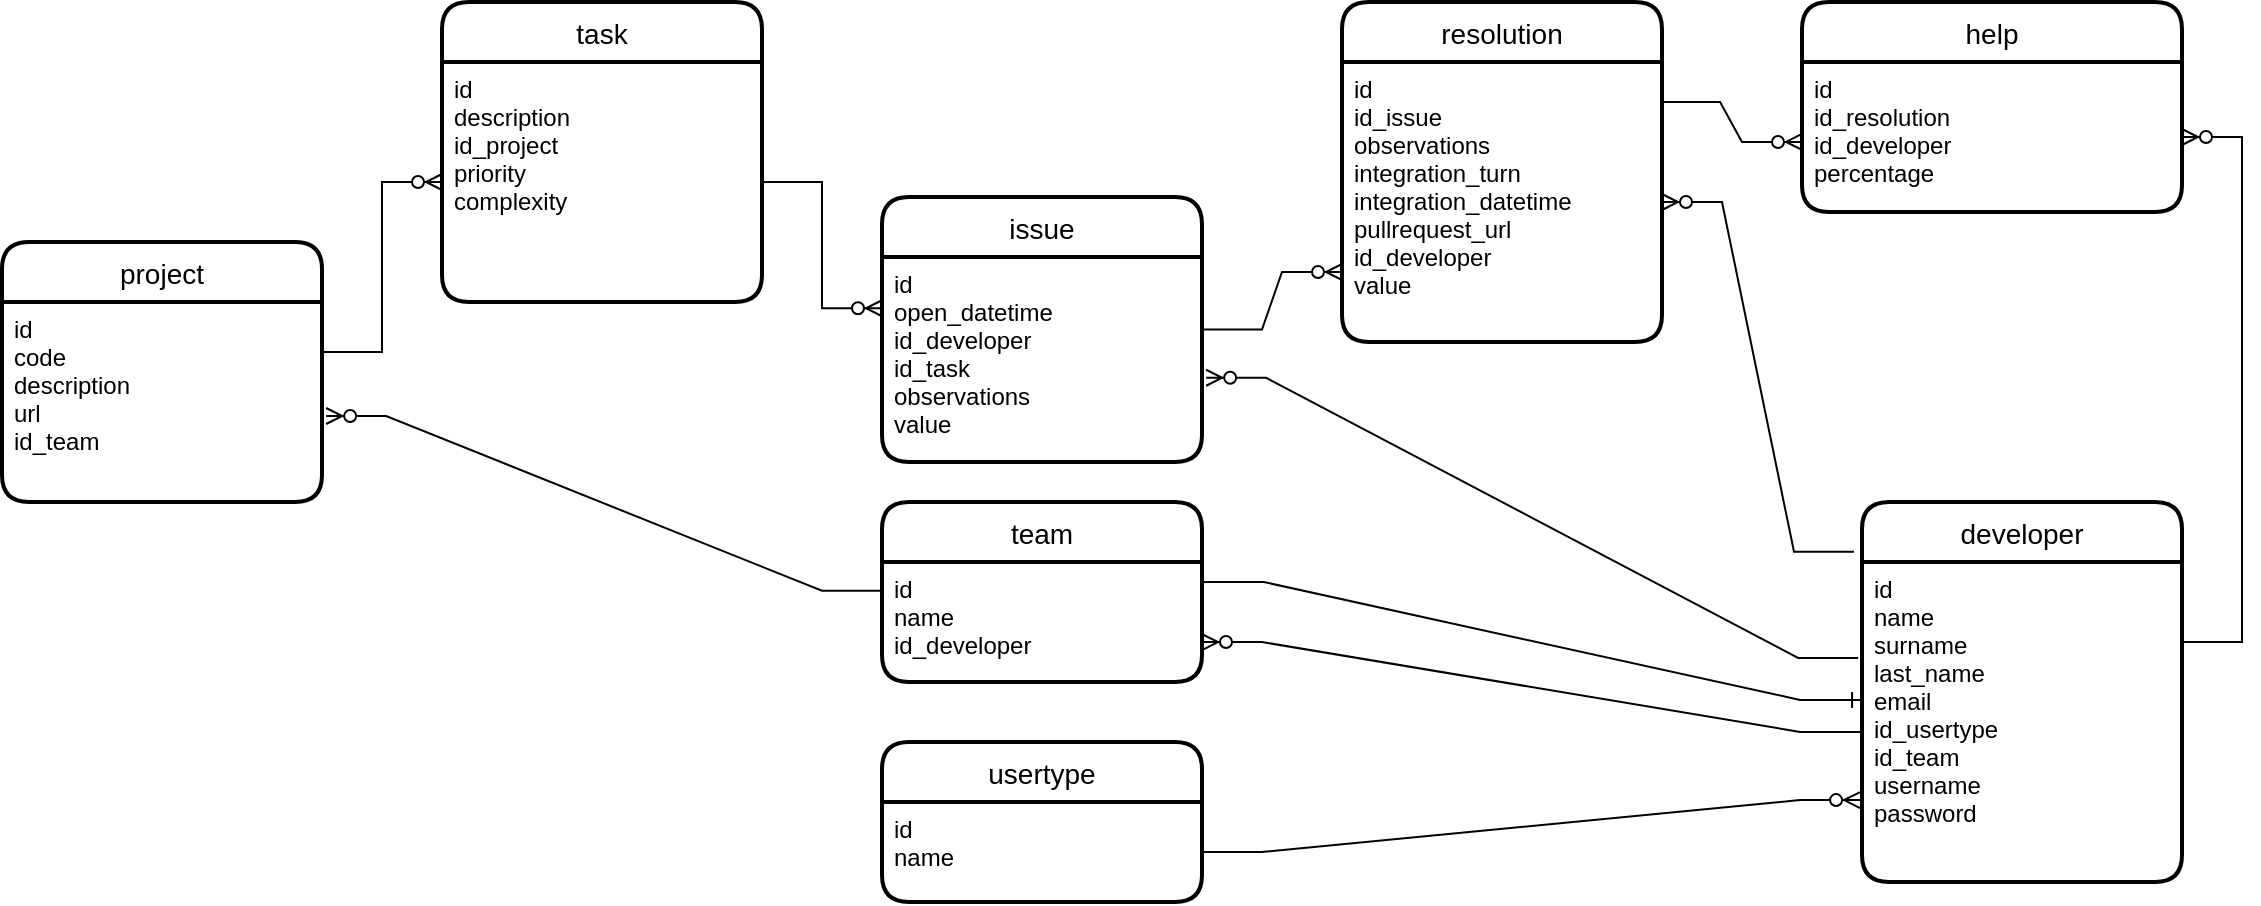 <mxfile version="20.5.0" type="device"><diagram id="bFNKMN_p39zydUL8DFlw" name="Page-1"><mxGraphModel dx="1108" dy="743" grid="1" gridSize="10" guides="1" tooltips="1" connect="0" arrows="1" fold="1" page="1" pageScale="1" pageWidth="850" pageHeight="1100" math="0" shadow="0"><root><mxCell id="0"/><mxCell id="1" parent="0"/><mxCell id="Ha4-0pGnVxm5W_Q9xylS-14" value="task" style="swimlane;childLayout=stackLayout;horizontal=1;startSize=30;horizontalStack=0;rounded=1;fontSize=14;fontStyle=0;strokeWidth=2;resizeParent=0;resizeLast=1;shadow=0;dashed=0;align=center;" parent="1" vertex="1"><mxGeometry x="240" y="70" width="160" height="150" as="geometry"/></mxCell><mxCell id="Ha4-0pGnVxm5W_Q9xylS-15" value="id&#10;description&#10;id_project&#10;priority&#10;complexity&#10;" style="align=left;strokeColor=none;fillColor=none;spacingLeft=4;fontSize=12;verticalAlign=top;resizable=0;rotatable=0;part=1;" parent="Ha4-0pGnVxm5W_Q9xylS-14" vertex="1"><mxGeometry y="30" width="160" height="120" as="geometry"/></mxCell><mxCell id="Ha4-0pGnVxm5W_Q9xylS-16" value="project" style="swimlane;childLayout=stackLayout;horizontal=1;startSize=30;horizontalStack=0;rounded=1;fontSize=14;fontStyle=0;strokeWidth=2;resizeParent=0;resizeLast=1;shadow=0;dashed=0;align=center;" parent="1" vertex="1"><mxGeometry x="20" y="190" width="160" height="130" as="geometry"/></mxCell><mxCell id="Ha4-0pGnVxm5W_Q9xylS-17" value="id&#10;code&#10;description&#10;url&#10;id_team" style="align=left;strokeColor=none;fillColor=none;spacingLeft=4;fontSize=12;verticalAlign=top;resizable=0;rotatable=0;part=1;" parent="Ha4-0pGnVxm5W_Q9xylS-16" vertex="1"><mxGeometry y="30" width="160" height="100" as="geometry"/></mxCell><mxCell id="Ha4-0pGnVxm5W_Q9xylS-18" value="resolution" style="swimlane;childLayout=stackLayout;horizontal=1;startSize=30;horizontalStack=0;rounded=1;fontSize=14;fontStyle=0;strokeWidth=2;resizeParent=0;resizeLast=1;shadow=0;dashed=0;align=center;" parent="1" vertex="1"><mxGeometry x="690" y="70" width="160" height="170" as="geometry"/></mxCell><mxCell id="Ha4-0pGnVxm5W_Q9xylS-19" value="id&#10;id_issue&#10;observations&#10;integration_turn&#10;integration_datetime&#10;pullrequest_url&#10;id_developer&#10;value" style="align=left;strokeColor=none;fillColor=none;spacingLeft=4;fontSize=12;verticalAlign=top;resizable=0;rotatable=0;part=1;" parent="Ha4-0pGnVxm5W_Q9xylS-18" vertex="1"><mxGeometry y="30" width="160" height="140" as="geometry"/></mxCell><mxCell id="Ha4-0pGnVxm5W_Q9xylS-23" value="developer" style="swimlane;childLayout=stackLayout;horizontal=1;startSize=30;horizontalStack=0;rounded=1;fontSize=14;fontStyle=0;strokeWidth=2;resizeParent=0;resizeLast=1;shadow=0;dashed=0;align=center;" parent="1" vertex="1"><mxGeometry x="950" y="320" width="160" height="190" as="geometry"/></mxCell><mxCell id="Ha4-0pGnVxm5W_Q9xylS-24" value="id&#10;name&#10;surname&#10;last_name&#10;email&#10;id_usertype&#10;id_team&#10;username&#10;password" style="align=left;strokeColor=none;fillColor=none;spacingLeft=4;fontSize=12;verticalAlign=top;resizable=0;rotatable=0;part=1;" parent="Ha4-0pGnVxm5W_Q9xylS-23" vertex="1"><mxGeometry y="30" width="160" height="160" as="geometry"/></mxCell><mxCell id="Ha4-0pGnVxm5W_Q9xylS-26" value="" style="edgeStyle=entityRelationEdgeStyle;fontSize=12;html=1;endArrow=ERzeroToMany;endFill=1;rounded=0;exitX=1;exitY=0.25;exitDx=0;exitDy=0;" parent="1" source="Ha4-0pGnVxm5W_Q9xylS-17" target="Ha4-0pGnVxm5W_Q9xylS-15" edge="1"><mxGeometry width="100" height="100" relative="1" as="geometry"><mxPoint x="330" y="175" as="sourcePoint"/><mxPoint x="500" y="92.5" as="targetPoint"/></mxGeometry></mxCell><mxCell id="Ha4-0pGnVxm5W_Q9xylS-31" value="issue" style="swimlane;childLayout=stackLayout;horizontal=1;startSize=30;horizontalStack=0;rounded=1;fontSize=14;fontStyle=0;strokeWidth=2;resizeParent=0;resizeLast=1;shadow=0;dashed=0;align=center;" parent="1" vertex="1"><mxGeometry x="460" y="167.5" width="160" height="132.5" as="geometry"/></mxCell><mxCell id="Ha4-0pGnVxm5W_Q9xylS-32" value="id&#10;open_datetime&#10;id_developer&#10;id_task&#10;observations&#10;value" style="align=left;strokeColor=none;fillColor=none;spacingLeft=4;fontSize=12;verticalAlign=top;resizable=0;rotatable=0;part=1;" parent="Ha4-0pGnVxm5W_Q9xylS-31" vertex="1"><mxGeometry y="30" width="160" height="102.5" as="geometry"/></mxCell><mxCell id="Ha4-0pGnVxm5W_Q9xylS-33" value="" style="edgeStyle=entityRelationEdgeStyle;fontSize=12;html=1;endArrow=ERzeroToMany;endFill=1;rounded=0;exitX=1;exitY=0.5;exitDx=0;exitDy=0;entryX=0;entryY=0.25;entryDx=0;entryDy=0;" parent="1" source="Ha4-0pGnVxm5W_Q9xylS-15" target="Ha4-0pGnVxm5W_Q9xylS-32" edge="1"><mxGeometry width="100" height="100" relative="1" as="geometry"><mxPoint x="435" y="122.5" as="sourcePoint"/><mxPoint x="540" y="60" as="targetPoint"/></mxGeometry></mxCell><mxCell id="Ha4-0pGnVxm5W_Q9xylS-34" value="" style="edgeStyle=entityRelationEdgeStyle;fontSize=12;html=1;endArrow=ERzeroToMany;endFill=1;rounded=0;exitX=1;exitY=0.5;exitDx=0;exitDy=0;entryX=0;entryY=0.75;entryDx=0;entryDy=0;" parent="1" source="Ha4-0pGnVxm5W_Q9xylS-31" target="Ha4-0pGnVxm5W_Q9xylS-19" edge="1"><mxGeometry width="100" height="100" relative="1" as="geometry"><mxPoint x="380" y="200" as="sourcePoint"/><mxPoint x="510" y="310" as="targetPoint"/></mxGeometry></mxCell><mxCell id="Ha4-0pGnVxm5W_Q9xylS-36" value="" style="edgeStyle=entityRelationEdgeStyle;fontSize=12;html=1;endArrow=ERzeroToMany;endFill=1;rounded=0;exitX=-0.012;exitY=0.3;exitDx=0;exitDy=0;entryX=1.013;entryY=0.589;entryDx=0;entryDy=0;exitPerimeter=0;entryPerimeter=0;" parent="1" source="Ha4-0pGnVxm5W_Q9xylS-24" target="Ha4-0pGnVxm5W_Q9xylS-32" edge="1"><mxGeometry width="100" height="100" relative="1" as="geometry"><mxPoint x="630" y="205" as="sourcePoint"/><mxPoint x="710" y="240" as="targetPoint"/></mxGeometry></mxCell><mxCell id="Ha4-0pGnVxm5W_Q9xylS-39" value="help" style="swimlane;childLayout=stackLayout;horizontal=1;startSize=30;horizontalStack=0;rounded=1;fontSize=14;fontStyle=0;strokeWidth=2;resizeParent=0;resizeLast=1;shadow=0;dashed=0;align=center;" parent="1" vertex="1"><mxGeometry x="920" y="70" width="190" height="105" as="geometry"/></mxCell><mxCell id="Ha4-0pGnVxm5W_Q9xylS-40" value="id&#10;id_resolution&#10;id_developer&#10;percentage" style="align=left;strokeColor=none;fillColor=none;spacingLeft=4;fontSize=12;verticalAlign=top;resizable=0;rotatable=0;part=1;" parent="Ha4-0pGnVxm5W_Q9xylS-39" vertex="1"><mxGeometry y="30" width="190" height="75" as="geometry"/></mxCell><mxCell id="Ha4-0pGnVxm5W_Q9xylS-42" value="" style="edgeStyle=entityRelationEdgeStyle;fontSize=12;html=1;endArrow=ERzeroToMany;endFill=1;rounded=0;exitX=1;exitY=0.25;exitDx=0;exitDy=0;entryX=1;entryY=0.5;entryDx=0;entryDy=0;" parent="1" source="Ha4-0pGnVxm5W_Q9xylS-24" target="Ha4-0pGnVxm5W_Q9xylS-40" edge="1"><mxGeometry width="100" height="100" relative="1" as="geometry"><mxPoint x="1120" y="402.5" as="sourcePoint"/><mxPoint x="860" y="120" as="targetPoint"/></mxGeometry></mxCell><mxCell id="Ha4-0pGnVxm5W_Q9xylS-43" value="" style="edgeStyle=entityRelationEdgeStyle;fontSize=12;html=1;endArrow=ERzeroToMany;endFill=1;rounded=0;exitX=0.994;exitY=0.143;exitDx=0;exitDy=0;entryX=0;entryY=0.533;entryDx=0;entryDy=0;entryPerimeter=0;exitPerimeter=0;" parent="1" source="Ha4-0pGnVxm5W_Q9xylS-19" target="Ha4-0pGnVxm5W_Q9xylS-40" edge="1"><mxGeometry width="100" height="100" relative="1" as="geometry"><mxPoint x="1100" y="402.5" as="sourcePoint"/><mxPoint x="860" y="180" as="targetPoint"/></mxGeometry></mxCell><mxCell id="UQzsqfuC4d83yzkVIatI-1" value="" style="edgeStyle=entityRelationEdgeStyle;fontSize=12;html=1;endArrow=ERzeroToMany;endFill=1;rounded=0;exitX=-0.025;exitY=0.131;exitDx=0;exitDy=0;exitPerimeter=0;" parent="1" source="Ha4-0pGnVxm5W_Q9xylS-23" target="Ha4-0pGnVxm5W_Q9xylS-19" edge="1"><mxGeometry width="100" height="100" relative="1" as="geometry"><mxPoint x="959.36" y="444.37" as="sourcePoint"/><mxPoint x="630" y="323.967" as="targetPoint"/></mxGeometry></mxCell><mxCell id="UQzsqfuC4d83yzkVIatI-2" value="usertype" style="swimlane;childLayout=stackLayout;horizontal=1;startSize=30;horizontalStack=0;rounded=1;fontSize=14;fontStyle=0;strokeWidth=2;resizeParent=0;resizeLast=1;shadow=0;dashed=0;align=center;" parent="1" vertex="1"><mxGeometry x="460" y="440" width="160" height="80" as="geometry"/></mxCell><mxCell id="UQzsqfuC4d83yzkVIatI-3" value="id&#10;name" style="align=left;strokeColor=none;fillColor=none;spacingLeft=4;fontSize=12;verticalAlign=top;resizable=0;rotatable=0;part=1;" parent="UQzsqfuC4d83yzkVIatI-2" vertex="1"><mxGeometry y="30" width="160" height="50" as="geometry"/></mxCell><mxCell id="UQzsqfuC4d83yzkVIatI-4" value="team" style="swimlane;childLayout=stackLayout;horizontal=1;startSize=30;horizontalStack=0;rounded=1;fontSize=14;fontStyle=0;strokeWidth=2;resizeParent=0;resizeLast=1;shadow=0;dashed=0;align=center;" parent="1" vertex="1"><mxGeometry x="460" y="320" width="160" height="90" as="geometry"/></mxCell><mxCell id="UQzsqfuC4d83yzkVIatI-5" value="id&#10;name&#10;id_developer" style="align=left;strokeColor=none;fillColor=none;spacingLeft=4;fontSize=12;verticalAlign=top;resizable=0;rotatable=0;part=1;" parent="UQzsqfuC4d83yzkVIatI-4" vertex="1"><mxGeometry y="30" width="160" height="60" as="geometry"/></mxCell><mxCell id="UQzsqfuC4d83yzkVIatI-7" value="" style="edgeStyle=entityRelationEdgeStyle;fontSize=12;html=1;endArrow=ERzeroToMany;endFill=1;rounded=0;exitX=-0.006;exitY=0.531;exitDx=0;exitDy=0;exitPerimeter=0;entryX=1;entryY=0.667;entryDx=0;entryDy=0;entryPerimeter=0;" parent="1" source="Ha4-0pGnVxm5W_Q9xylS-24" target="UQzsqfuC4d83yzkVIatI-5" edge="1"><mxGeometry width="100" height="100" relative="1" as="geometry"><mxPoint x="956" y="350.96" as="sourcePoint"/><mxPoint x="680" y="350" as="targetPoint"/></mxGeometry></mxCell><mxCell id="UQzsqfuC4d83yzkVIatI-8" value="" style="edgeStyle=entityRelationEdgeStyle;fontSize=12;html=1;endArrow=ERzeroToMany;endFill=1;rounded=0;entryX=-0.006;entryY=0.744;entryDx=0;entryDy=0;entryPerimeter=0;" parent="1" source="UQzsqfuC4d83yzkVIatI-3" target="Ha4-0pGnVxm5W_Q9xylS-24" edge="1"><mxGeometry width="100" height="100" relative="1" as="geometry"><mxPoint x="1219.04" y="485" as="sourcePoint"/><mxPoint x="1110" y="451" as="targetPoint"/></mxGeometry></mxCell><mxCell id="UQzsqfuC4d83yzkVIatI-9" value="" style="edgeStyle=entityRelationEdgeStyle;fontSize=12;html=1;endArrow=ERzeroToMany;endFill=1;rounded=0;exitX=0;exitY=0.24;exitDx=0;exitDy=0;exitPerimeter=0;entryX=1.013;entryY=0.57;entryDx=0;entryDy=0;entryPerimeter=0;" parent="1" source="UQzsqfuC4d83yzkVIatI-5" target="Ha4-0pGnVxm5W_Q9xylS-17" edge="1"><mxGeometry width="100" height="100" relative="1" as="geometry"><mxPoint x="594.04" y="392" as="sourcePoint"/><mxPoint x="960" y="440" as="targetPoint"/></mxGeometry></mxCell><mxCell id="FklJCMUnAf_Kw9uZRiuC-1" value="" style="edgeStyle=entityRelationEdgeStyle;fontSize=12;html=1;endArrow=ERone;endFill=1;rounded=0;entryX=-0.006;entryY=0.431;entryDx=0;entryDy=0;entryPerimeter=0;exitX=1.006;exitY=0.167;exitDx=0;exitDy=0;exitPerimeter=0;" edge="1" parent="1" source="UQzsqfuC4d83yzkVIatI-5" target="Ha4-0pGnVxm5W_Q9xylS-24"><mxGeometry width="100" height="100" relative="1" as="geometry"><mxPoint x="330" y="720" as="sourcePoint"/><mxPoint x="430" y="620" as="targetPoint"/></mxGeometry></mxCell></root></mxGraphModel></diagram></mxfile>